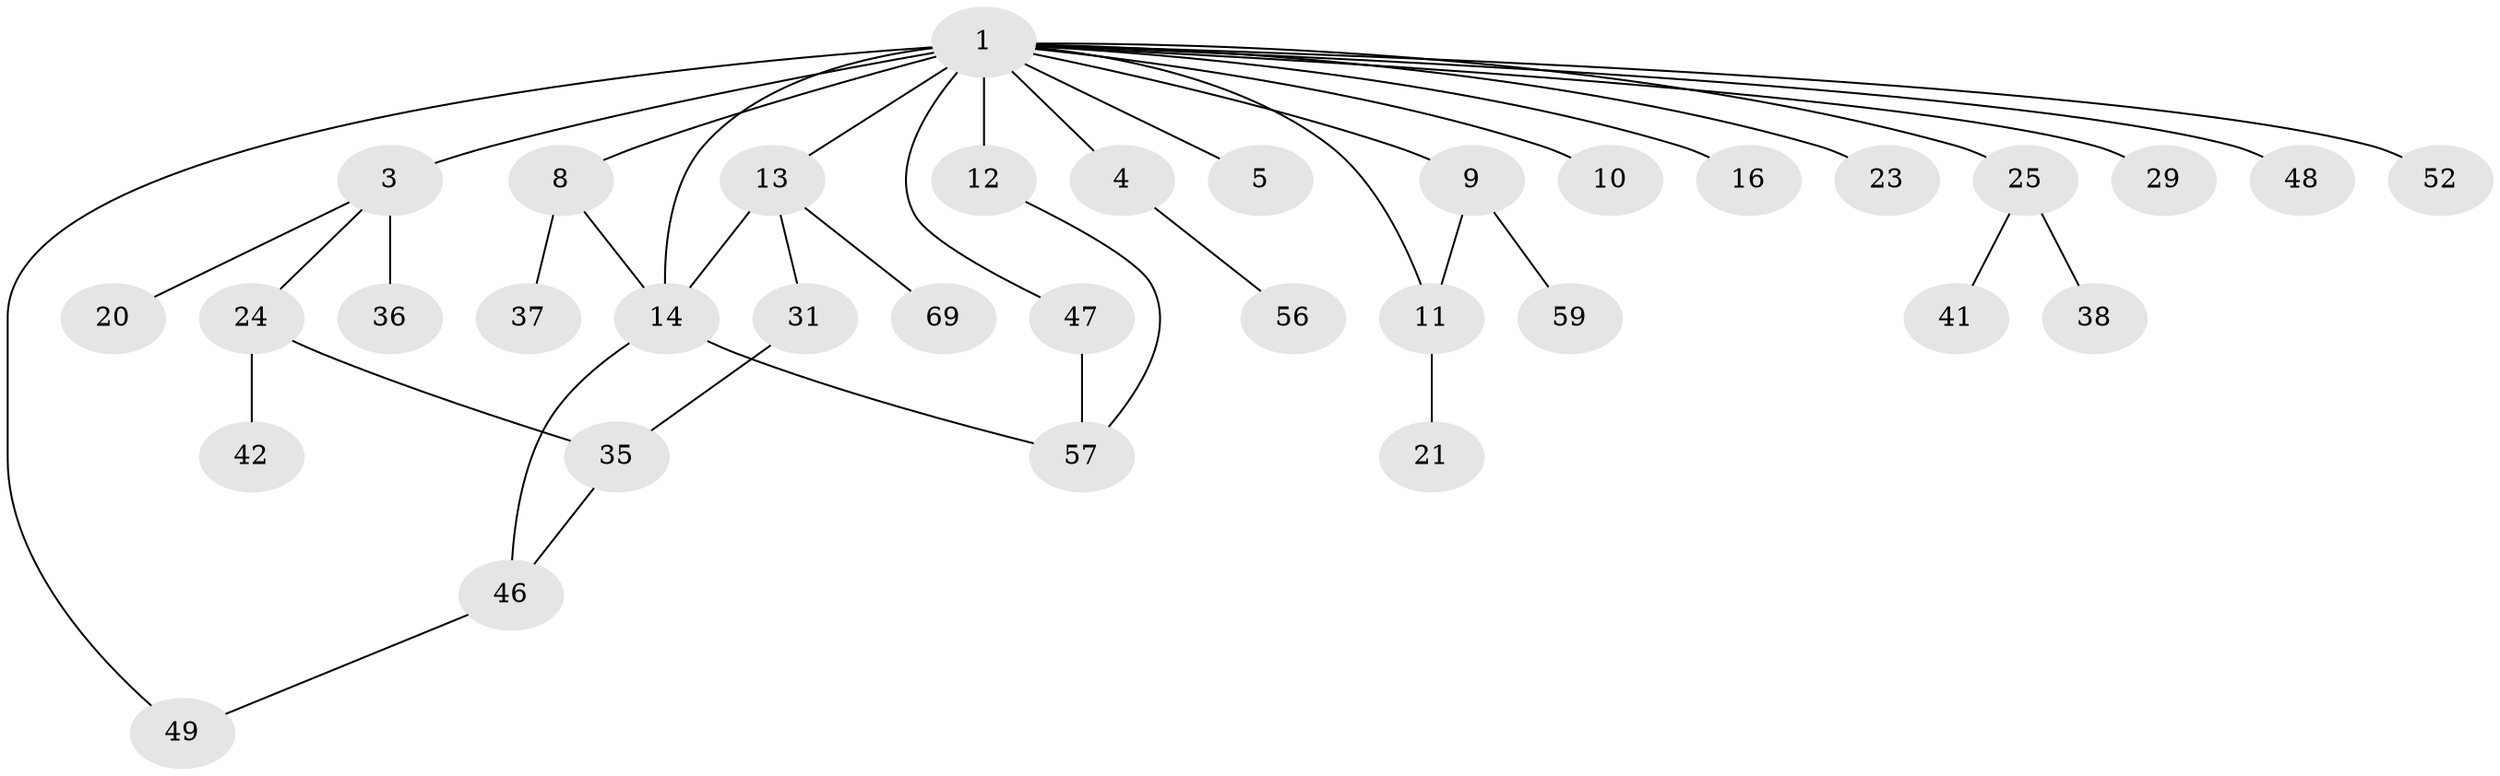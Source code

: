 // original degree distribution, {6: 0.014492753623188406, 10: 0.014492753623188406, 4: 0.07246376811594203, 2: 0.2318840579710145, 1: 0.36231884057971014, 11: 0.014492753623188406, 5: 0.07246376811594203, 3: 0.21739130434782608}
// Generated by graph-tools (version 1.1) at 2025/13/03/09/25 04:13:38]
// undirected, 34 vertices, 41 edges
graph export_dot {
graph [start="1"]
  node [color=gray90,style=filled];
  1 [super="+2"];
  3 [super="+15"];
  4;
  5;
  8;
  9 [super="+28+44+27"];
  10;
  11;
  12 [super="+34"];
  13;
  14 [super="+18+17"];
  16 [super="+54"];
  20;
  21 [super="+60"];
  23 [super="+55"];
  24 [super="+30"];
  25 [super="+26"];
  29 [super="+65+43"];
  31;
  35 [super="+40"];
  36;
  37;
  38;
  41;
  42 [super="+51"];
  46;
  47;
  48;
  49;
  52;
  56;
  57;
  59;
  69;
  1 -- 5;
  1 -- 8 [weight=2];
  1 -- 48;
  1 -- 49;
  1 -- 14 [weight=4];
  1 -- 3 [weight=3];
  1 -- 4;
  1 -- 9;
  1 -- 10;
  1 -- 11;
  1 -- 12 [weight=3];
  1 -- 13;
  1 -- 16;
  1 -- 23;
  1 -- 25;
  1 -- 29;
  1 -- 47;
  1 -- 52;
  3 -- 36;
  3 -- 24 [weight=2];
  3 -- 20;
  4 -- 56;
  8 -- 37;
  8 -- 14;
  9 -- 11;
  9 -- 59;
  11 -- 21;
  12 -- 57;
  13 -- 31;
  13 -- 69;
  13 -- 14;
  14 -- 46;
  14 -- 57;
  24 -- 42;
  24 -- 35;
  25 -- 38;
  25 -- 41;
  31 -- 35;
  35 -- 46;
  46 -- 49;
  47 -- 57;
}
